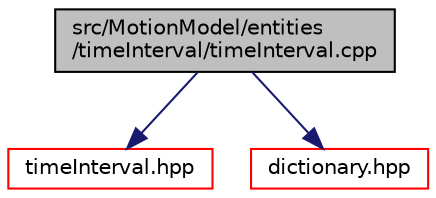digraph "src/MotionModel/entities/timeInterval/timeInterval.cpp"
{
 // LATEX_PDF_SIZE
  edge [fontname="Helvetica",fontsize="10",labelfontname="Helvetica",labelfontsize="10"];
  node [fontname="Helvetica",fontsize="10",shape=record];
  Node1 [label="src/MotionModel/entities\l/timeInterval/timeInterval.cpp",height=0.2,width=0.4,color="black", fillcolor="grey75", style="filled", fontcolor="black",tooltip=" "];
  Node1 -> Node2 [color="midnightblue",fontsize="10",style="solid",fontname="Helvetica"];
  Node2 [label="timeInterval.hpp",height=0.2,width=0.4,color="red", fillcolor="white", style="filled",URL="$timeInterval_8hpp.html",tooltip=" "];
  Node1 -> Node36 [color="midnightblue",fontsize="10",style="solid",fontname="Helvetica"];
  Node36 [label="dictionary.hpp",height=0.2,width=0.4,color="red", fillcolor="white", style="filled",URL="$dictionary_8hpp.html",tooltip=" "];
}
